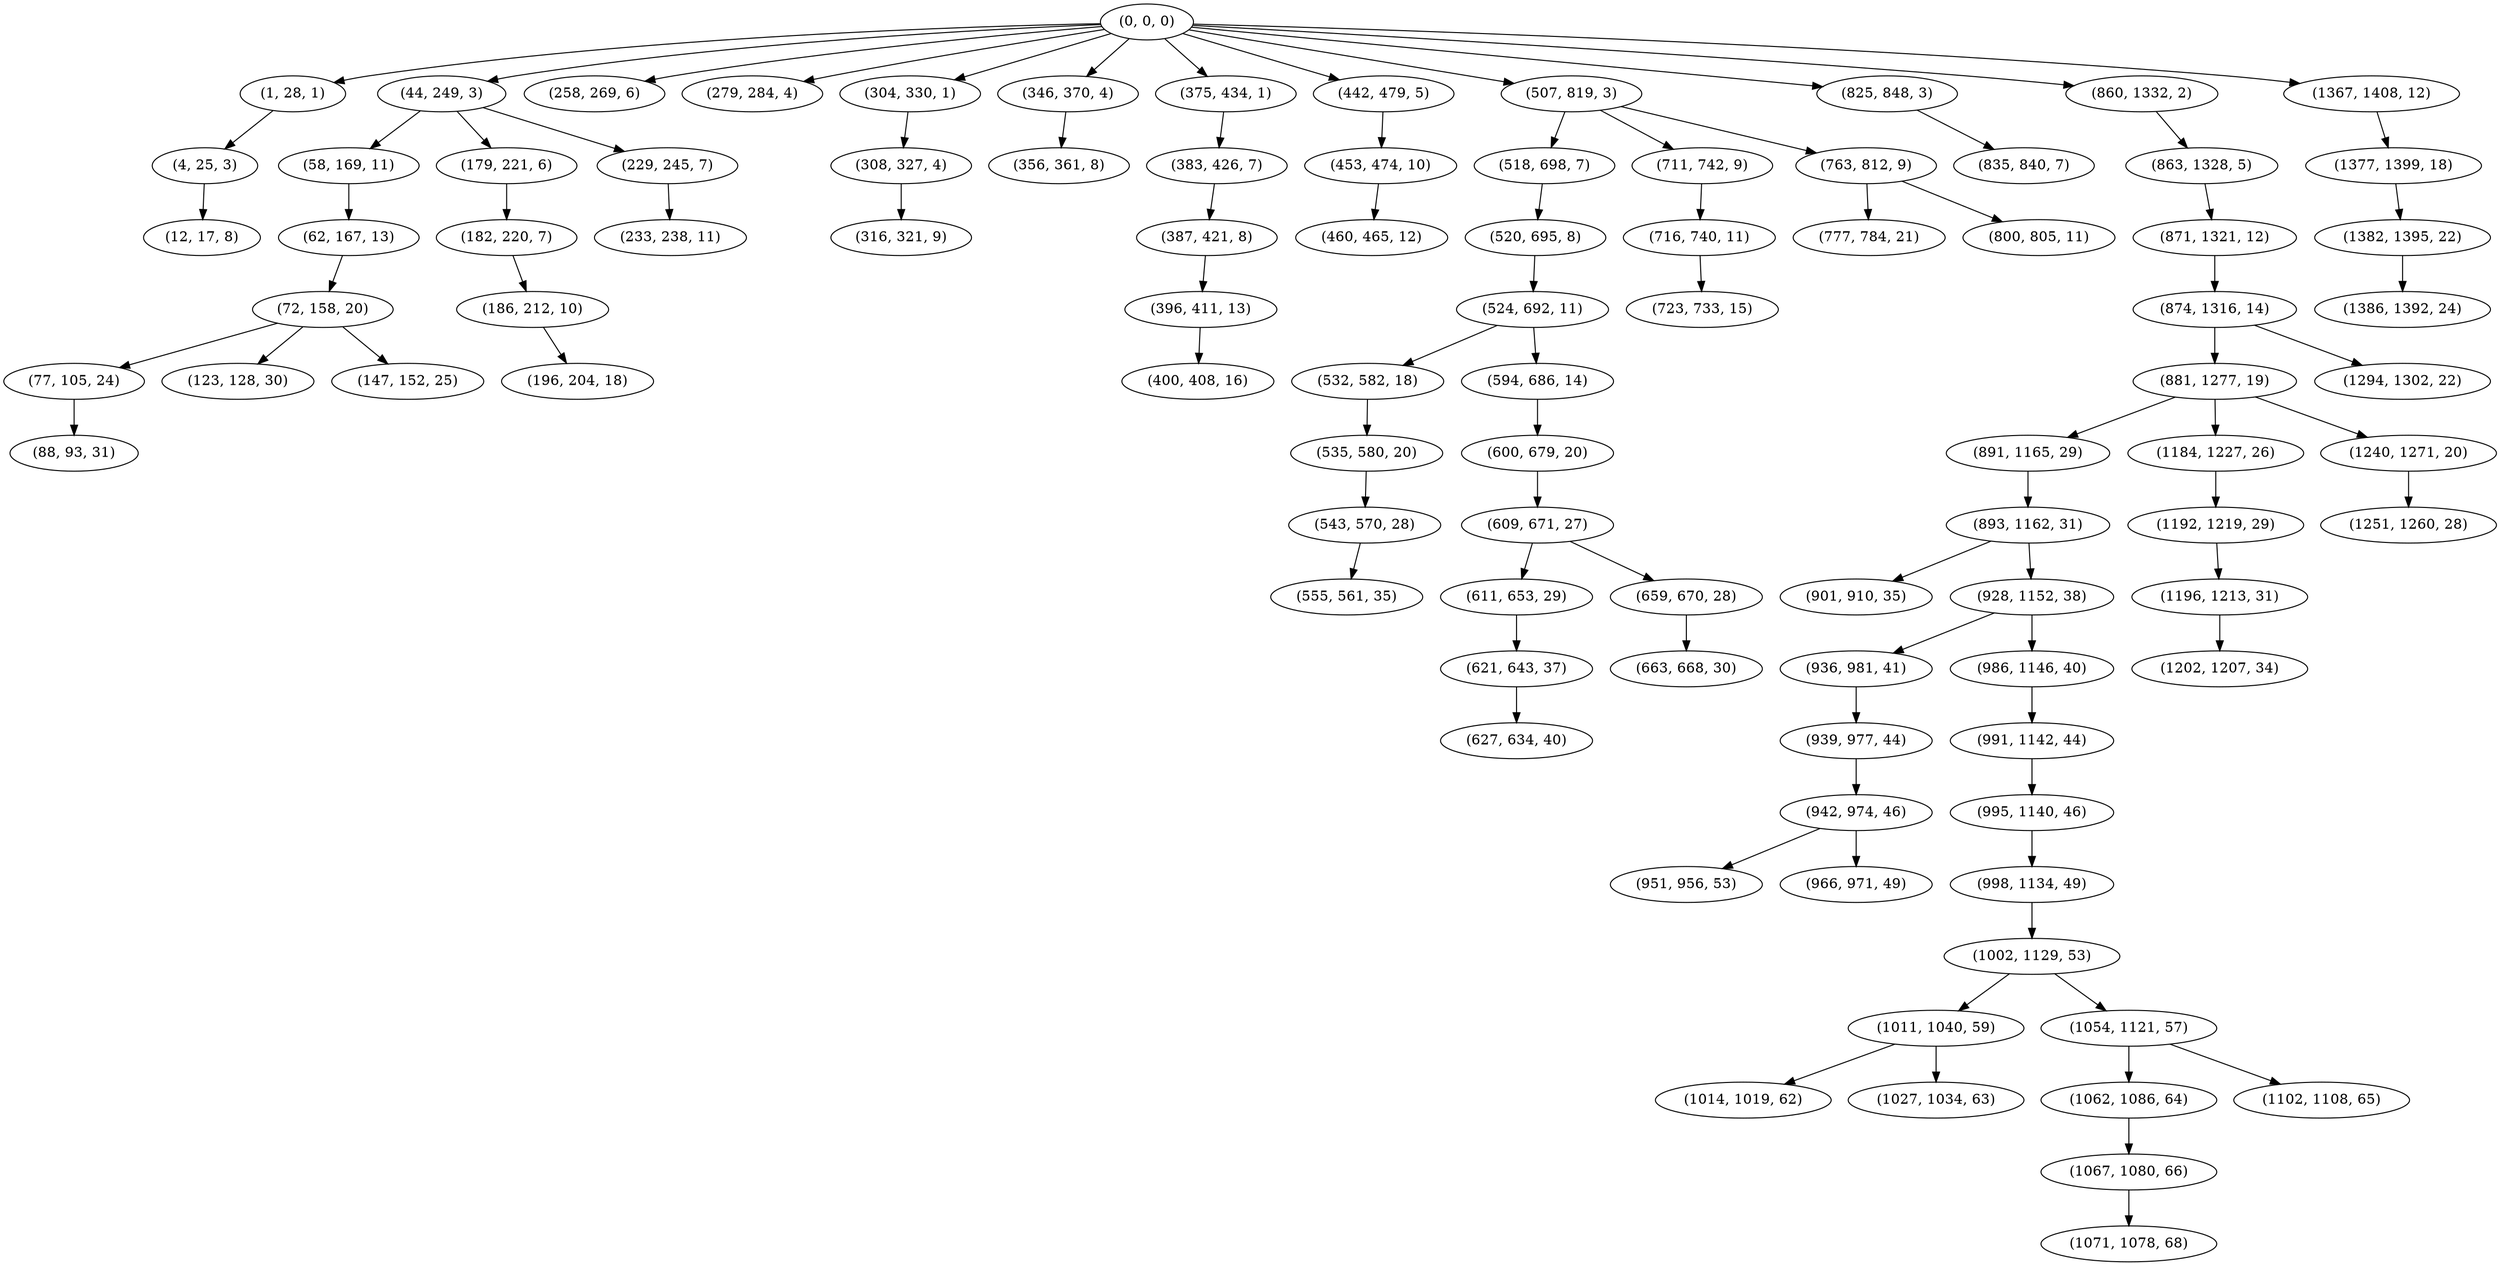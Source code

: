 digraph tree {
    "(0, 0, 0)";
    "(1, 28, 1)";
    "(4, 25, 3)";
    "(12, 17, 8)";
    "(44, 249, 3)";
    "(58, 169, 11)";
    "(62, 167, 13)";
    "(72, 158, 20)";
    "(77, 105, 24)";
    "(88, 93, 31)";
    "(123, 128, 30)";
    "(147, 152, 25)";
    "(179, 221, 6)";
    "(182, 220, 7)";
    "(186, 212, 10)";
    "(196, 204, 18)";
    "(229, 245, 7)";
    "(233, 238, 11)";
    "(258, 269, 6)";
    "(279, 284, 4)";
    "(304, 330, 1)";
    "(308, 327, 4)";
    "(316, 321, 9)";
    "(346, 370, 4)";
    "(356, 361, 8)";
    "(375, 434, 1)";
    "(383, 426, 7)";
    "(387, 421, 8)";
    "(396, 411, 13)";
    "(400, 408, 16)";
    "(442, 479, 5)";
    "(453, 474, 10)";
    "(460, 465, 12)";
    "(507, 819, 3)";
    "(518, 698, 7)";
    "(520, 695, 8)";
    "(524, 692, 11)";
    "(532, 582, 18)";
    "(535, 580, 20)";
    "(543, 570, 28)";
    "(555, 561, 35)";
    "(594, 686, 14)";
    "(600, 679, 20)";
    "(609, 671, 27)";
    "(611, 653, 29)";
    "(621, 643, 37)";
    "(627, 634, 40)";
    "(659, 670, 28)";
    "(663, 668, 30)";
    "(711, 742, 9)";
    "(716, 740, 11)";
    "(723, 733, 15)";
    "(763, 812, 9)";
    "(777, 784, 21)";
    "(800, 805, 11)";
    "(825, 848, 3)";
    "(835, 840, 7)";
    "(860, 1332, 2)";
    "(863, 1328, 5)";
    "(871, 1321, 12)";
    "(874, 1316, 14)";
    "(881, 1277, 19)";
    "(891, 1165, 29)";
    "(893, 1162, 31)";
    "(901, 910, 35)";
    "(928, 1152, 38)";
    "(936, 981, 41)";
    "(939, 977, 44)";
    "(942, 974, 46)";
    "(951, 956, 53)";
    "(966, 971, 49)";
    "(986, 1146, 40)";
    "(991, 1142, 44)";
    "(995, 1140, 46)";
    "(998, 1134, 49)";
    "(1002, 1129, 53)";
    "(1011, 1040, 59)";
    "(1014, 1019, 62)";
    "(1027, 1034, 63)";
    "(1054, 1121, 57)";
    "(1062, 1086, 64)";
    "(1067, 1080, 66)";
    "(1071, 1078, 68)";
    "(1102, 1108, 65)";
    "(1184, 1227, 26)";
    "(1192, 1219, 29)";
    "(1196, 1213, 31)";
    "(1202, 1207, 34)";
    "(1240, 1271, 20)";
    "(1251, 1260, 28)";
    "(1294, 1302, 22)";
    "(1367, 1408, 12)";
    "(1377, 1399, 18)";
    "(1382, 1395, 22)";
    "(1386, 1392, 24)";
    "(0, 0, 0)" -> "(1, 28, 1)";
    "(0, 0, 0)" -> "(44, 249, 3)";
    "(0, 0, 0)" -> "(258, 269, 6)";
    "(0, 0, 0)" -> "(279, 284, 4)";
    "(0, 0, 0)" -> "(304, 330, 1)";
    "(0, 0, 0)" -> "(346, 370, 4)";
    "(0, 0, 0)" -> "(375, 434, 1)";
    "(0, 0, 0)" -> "(442, 479, 5)";
    "(0, 0, 0)" -> "(507, 819, 3)";
    "(0, 0, 0)" -> "(825, 848, 3)";
    "(0, 0, 0)" -> "(860, 1332, 2)";
    "(0, 0, 0)" -> "(1367, 1408, 12)";
    "(1, 28, 1)" -> "(4, 25, 3)";
    "(4, 25, 3)" -> "(12, 17, 8)";
    "(44, 249, 3)" -> "(58, 169, 11)";
    "(44, 249, 3)" -> "(179, 221, 6)";
    "(44, 249, 3)" -> "(229, 245, 7)";
    "(58, 169, 11)" -> "(62, 167, 13)";
    "(62, 167, 13)" -> "(72, 158, 20)";
    "(72, 158, 20)" -> "(77, 105, 24)";
    "(72, 158, 20)" -> "(123, 128, 30)";
    "(72, 158, 20)" -> "(147, 152, 25)";
    "(77, 105, 24)" -> "(88, 93, 31)";
    "(179, 221, 6)" -> "(182, 220, 7)";
    "(182, 220, 7)" -> "(186, 212, 10)";
    "(186, 212, 10)" -> "(196, 204, 18)";
    "(229, 245, 7)" -> "(233, 238, 11)";
    "(304, 330, 1)" -> "(308, 327, 4)";
    "(308, 327, 4)" -> "(316, 321, 9)";
    "(346, 370, 4)" -> "(356, 361, 8)";
    "(375, 434, 1)" -> "(383, 426, 7)";
    "(383, 426, 7)" -> "(387, 421, 8)";
    "(387, 421, 8)" -> "(396, 411, 13)";
    "(396, 411, 13)" -> "(400, 408, 16)";
    "(442, 479, 5)" -> "(453, 474, 10)";
    "(453, 474, 10)" -> "(460, 465, 12)";
    "(507, 819, 3)" -> "(518, 698, 7)";
    "(507, 819, 3)" -> "(711, 742, 9)";
    "(507, 819, 3)" -> "(763, 812, 9)";
    "(518, 698, 7)" -> "(520, 695, 8)";
    "(520, 695, 8)" -> "(524, 692, 11)";
    "(524, 692, 11)" -> "(532, 582, 18)";
    "(524, 692, 11)" -> "(594, 686, 14)";
    "(532, 582, 18)" -> "(535, 580, 20)";
    "(535, 580, 20)" -> "(543, 570, 28)";
    "(543, 570, 28)" -> "(555, 561, 35)";
    "(594, 686, 14)" -> "(600, 679, 20)";
    "(600, 679, 20)" -> "(609, 671, 27)";
    "(609, 671, 27)" -> "(611, 653, 29)";
    "(609, 671, 27)" -> "(659, 670, 28)";
    "(611, 653, 29)" -> "(621, 643, 37)";
    "(621, 643, 37)" -> "(627, 634, 40)";
    "(659, 670, 28)" -> "(663, 668, 30)";
    "(711, 742, 9)" -> "(716, 740, 11)";
    "(716, 740, 11)" -> "(723, 733, 15)";
    "(763, 812, 9)" -> "(777, 784, 21)";
    "(763, 812, 9)" -> "(800, 805, 11)";
    "(825, 848, 3)" -> "(835, 840, 7)";
    "(860, 1332, 2)" -> "(863, 1328, 5)";
    "(863, 1328, 5)" -> "(871, 1321, 12)";
    "(871, 1321, 12)" -> "(874, 1316, 14)";
    "(874, 1316, 14)" -> "(881, 1277, 19)";
    "(874, 1316, 14)" -> "(1294, 1302, 22)";
    "(881, 1277, 19)" -> "(891, 1165, 29)";
    "(881, 1277, 19)" -> "(1184, 1227, 26)";
    "(881, 1277, 19)" -> "(1240, 1271, 20)";
    "(891, 1165, 29)" -> "(893, 1162, 31)";
    "(893, 1162, 31)" -> "(901, 910, 35)";
    "(893, 1162, 31)" -> "(928, 1152, 38)";
    "(928, 1152, 38)" -> "(936, 981, 41)";
    "(928, 1152, 38)" -> "(986, 1146, 40)";
    "(936, 981, 41)" -> "(939, 977, 44)";
    "(939, 977, 44)" -> "(942, 974, 46)";
    "(942, 974, 46)" -> "(951, 956, 53)";
    "(942, 974, 46)" -> "(966, 971, 49)";
    "(986, 1146, 40)" -> "(991, 1142, 44)";
    "(991, 1142, 44)" -> "(995, 1140, 46)";
    "(995, 1140, 46)" -> "(998, 1134, 49)";
    "(998, 1134, 49)" -> "(1002, 1129, 53)";
    "(1002, 1129, 53)" -> "(1011, 1040, 59)";
    "(1002, 1129, 53)" -> "(1054, 1121, 57)";
    "(1011, 1040, 59)" -> "(1014, 1019, 62)";
    "(1011, 1040, 59)" -> "(1027, 1034, 63)";
    "(1054, 1121, 57)" -> "(1062, 1086, 64)";
    "(1054, 1121, 57)" -> "(1102, 1108, 65)";
    "(1062, 1086, 64)" -> "(1067, 1080, 66)";
    "(1067, 1080, 66)" -> "(1071, 1078, 68)";
    "(1184, 1227, 26)" -> "(1192, 1219, 29)";
    "(1192, 1219, 29)" -> "(1196, 1213, 31)";
    "(1196, 1213, 31)" -> "(1202, 1207, 34)";
    "(1240, 1271, 20)" -> "(1251, 1260, 28)";
    "(1367, 1408, 12)" -> "(1377, 1399, 18)";
    "(1377, 1399, 18)" -> "(1382, 1395, 22)";
    "(1382, 1395, 22)" -> "(1386, 1392, 24)";
}
